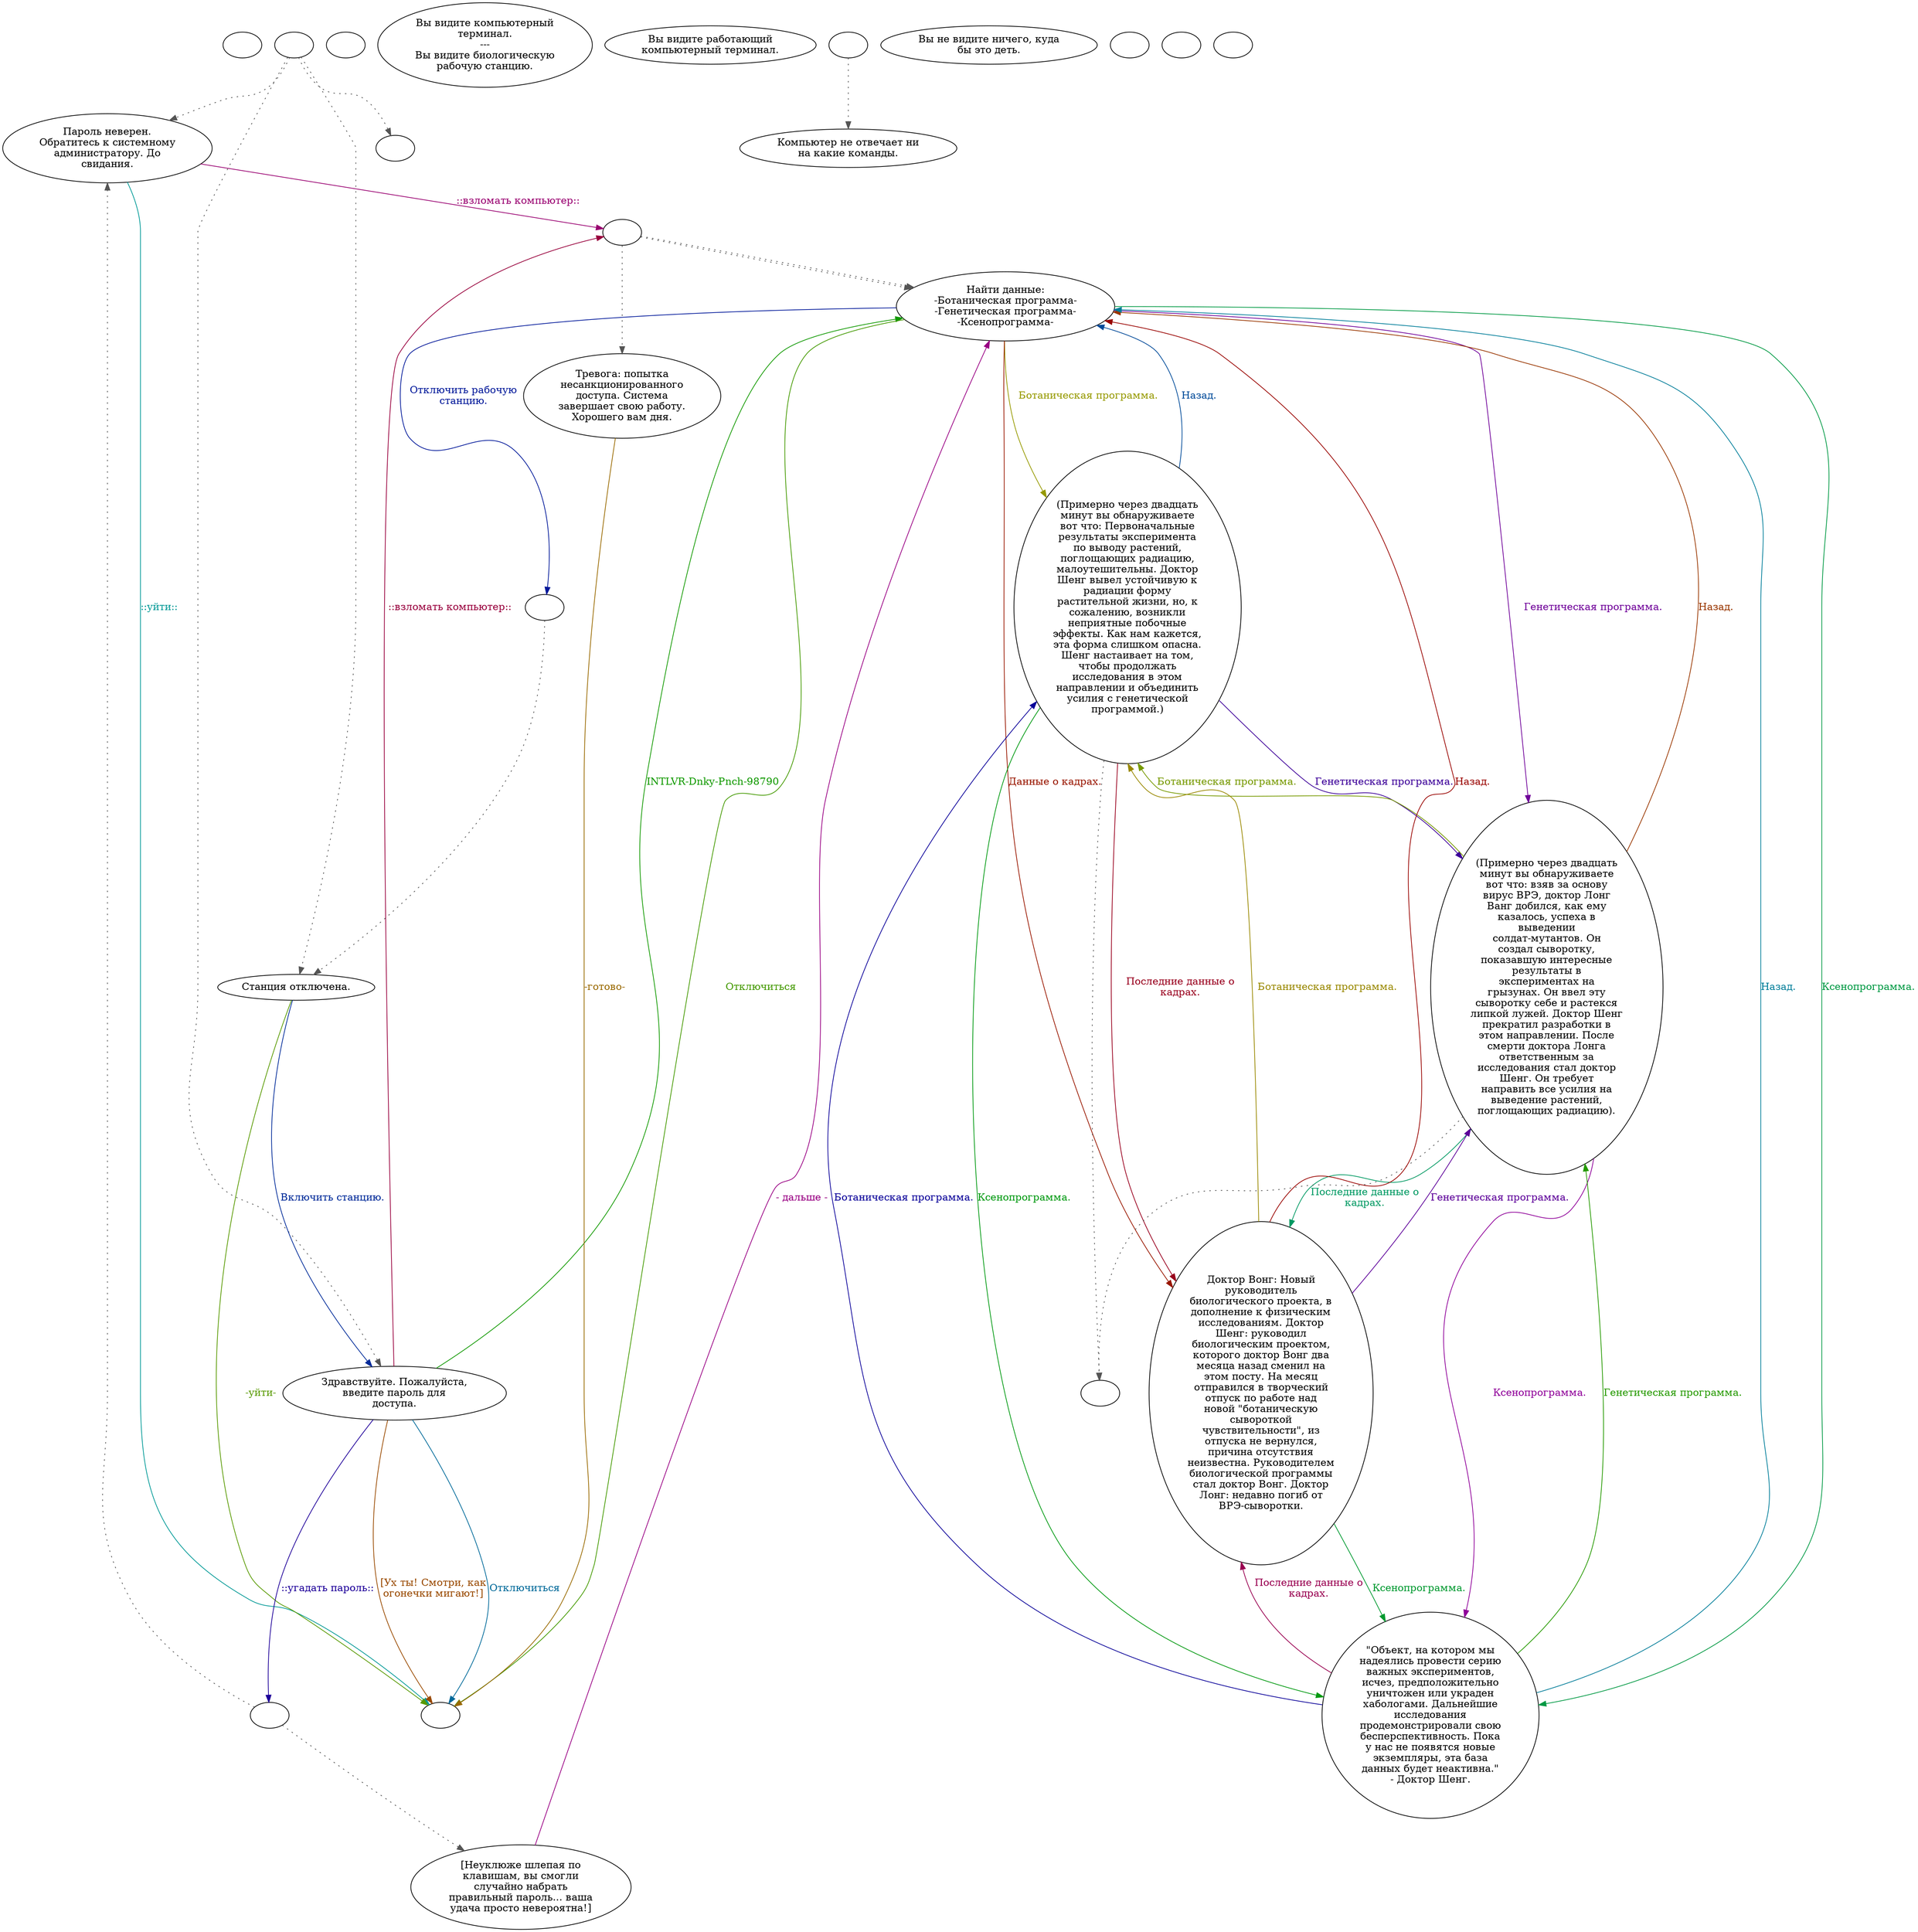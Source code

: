 digraph fsbiosta {
  "start" [style=filled       fillcolor="#FFFFFF"       color="#000000"]
  "start" [label=""]
  "talk_p_proc" [style=filled       fillcolor="#FFFFFF"       color="#000000"]
  "talk_p_proc" -> "Node003" [style=dotted color="#555555"]
  "talk_p_proc" -> "Node009" [style=dotted color="#555555"]
  "talk_p_proc" -> "Node001" [style=dotted color="#555555"]
  "talk_p_proc" -> "doCallGuards" [style=dotted color="#555555"]
  "talk_p_proc" [label=""]
  "destroy_p_proc" [style=filled       fillcolor="#FFFFFF"       color="#000000"]
  "destroy_p_proc" [label=""]
  "look_at_p_proc" [style=filled       fillcolor="#FFFFFF"       color="#000000"]
  "look_at_p_proc" [label="Вы видите компьютерный\nтерминал.\n---\nВы видите биологическую\nрабочую станцию."]
  "description_p_proc" [style=filled       fillcolor="#FFFFFF"       color="#000000"]
  "description_p_proc" [label="Вы видите работающий\nкомпьютерный терминал."]
  "use_skill_on_p_proc" [style=filled       fillcolor="#FFFFFF"       color="#000000"]
  "use_skill_on_p_proc" -> "use_p_proc" [style=dotted color="#555555"]
  "use_skill_on_p_proc" [label=""]
  "use_obj_on_p_proc" [style=filled       fillcolor="#FFFFFF"       color="#000000"]
  "use_obj_on_p_proc" [label="Вы не видите ничего, куда\nбы это деть."]
  "damage_p_proc" [style=filled       fillcolor="#FFFFFF"       color="#000000"]
  "damage_p_proc" [label=""]
  "map_enter_p_proc" [style=filled       fillcolor="#FFFFFF"       color="#000000"]
  "map_enter_p_proc" [label=""]
  "use_p_proc" [style=filled       fillcolor="#FFFFFF"       color="#000000"]
  "use_p_proc" [label="Компьютер не отвечает ни\nна какие команды."]
  "timed_event_p_proc" [style=filled       fillcolor="#FFFFFF"       color="#000000"]
  "timed_event_p_proc" [label=""]
  "Node999" [style=filled       fillcolor="#FFFFFF"       color="#000000"]
  "Node999" [label=""]
  "Node001" [style=filled       fillcolor="#FFFFFF"       color="#000000"]
  "Node001" [label="Здравствуйте. Пожалуйста,\nвведите пароль для\nдоступа."]
  "Node001" -> "Node999" [label="[Ух ты! Смотри, как\nогонечки мигают!]" color="#994900" fontcolor="#994900"]
  "Node001" -> "NodeGuess" [label="::угадать пароль::" color="#1D0099" fontcolor="#1D0099"]
  "Node001" -> "Node002" [label="INTLVR-Dnky-Pnch-98790" color="#109900" fontcolor="#109900"]
  "Node001" -> "NodeHack" [label="::взломать компьютер::" color="#99003D" fontcolor="#99003D"]
  "Node001" -> "Node999" [label="Отключиться" color="#006999" fontcolor="#006999"]
  "Node002" [style=filled       fillcolor="#FFFFFF"       color="#000000"]
  "Node002" [label="Найти данные:\n-Ботаническая программа-\n-Генетическая программа-\n-Ксенопрограмма-"]
  "Node002" -> "Node005" [label="Ботаническая программа." color="#969900" fontcolor="#969900"]
  "Node002" -> "Node006" [label="Генетическая программа." color="#6F0099" fontcolor="#6F0099"]
  "Node002" -> "Node007" [label="Ксенопрограмма." color="#009943" fontcolor="#009943"]
  "Node002" -> "Node008" [label="Данные о кадрах." color="#991600" fontcolor="#991600"]
  "Node002" -> "Node009a" [label="Отключить рабочую\nстанцию." color="#001799" fontcolor="#001799"]
  "Node002" -> "Node999" [label="Отключиться" color="#439900" fontcolor="#439900"]
  "Node003" [style=filled       fillcolor="#FFFFFF"       color="#000000"]
  "Node003" [label="Пароль неверен.\nОбратитесь к системному\nадминистратору. До\nсвидания."]
  "Node003" -> "NodeHack" [label="::взломать компьютер::" color="#990070" fontcolor="#990070"]
  "Node003" -> "Node999" [label="::уйти::" color="#009996" fontcolor="#009996"]
  "Node004" [style=filled       fillcolor="#FFFFFF"       color="#000000"]
  "Node004" [label="Тревога: попытка\nнесанкционированного\nдоступа. Система\nзавершает свою работу.\nХорошего вам дня."]
  "Node004" -> "Node999" [label="-готово-" color="#996900" fontcolor="#996900"]
  "Node005" [style=filled       fillcolor="#FFFFFF"       color="#000000"]
  "Node005" -> "doAdvance" [style=dotted color="#555555"]
  "Node005" [label="(Примерно через двадцать\nминут вы обнаруживаете\nвот что: Первоначальные\nрезультаты эксперимента\nпо выводу растений,\nпоглощающих радиацию,\nмалоутешительны. Доктор\nШенг вывел устойчивую к\nрадиации форму\nрастительной жизни, но, к\nсожалению, возникли\nнеприятные побочные\nэффекты. Как нам кажется,\nэта форма слишком опасна.\nШенг настаивает на том,\nчтобы продолжать\nисследования в этом\nнаправлении и объединить\nусилия с генетической\nпрограммой.)"]
  "Node005" -> "Node006" [label="Генетическая программа." color="#3C0099" fontcolor="#3C0099"]
  "Node005" -> "Node007" [label="Ксенопрограмма." color="#009910" fontcolor="#009910"]
  "Node005" -> "Node008" [label="Последние данные о\nкадрах." color="#99001D" fontcolor="#99001D"]
  "Node005" -> "Node002" [label="Назад." color="#004A99" fontcolor="#004A99"]
  "Node006" [style=filled       fillcolor="#FFFFFF"       color="#000000"]
  "Node006" -> "doAdvance" [style=dotted color="#555555"]
  "Node006" [label="(Примерно через двадцать\nминут вы обнаруживаете\nвот что: взяв за основу\nвирус ВРЭ, доктор Лонг\nВанг добился, как ему\nказалось, успеха в\nвыведении\nсолдат-мутантов. Он\nсоздал сыворотку,\nпоказавшую интересные\nрезультаты в\nэкспериментах на\nгрызунах. Он ввел эту\nсыворотку себе и растекся\nлипкой лужей. Доктор Шенг\nпрекратил разработки в\nэтом направлении. После\nсмерти доктора Лонга\nответственным за\nисследования стал доктор\nШенг. Он требует\nнаправить все усилия на\nвыведение растений,\nпоглощающих радиацию)."]
  "Node006" -> "Node005" [label="Ботаническая программа." color="#769900" fontcolor="#769900"]
  "Node006" -> "Node007" [label="Ксенопрограмма." color="#8F0099" fontcolor="#8F0099"]
  "Node006" -> "Node008" [label="Последние данные о\nкадрах." color="#009962" fontcolor="#009962"]
  "Node006" -> "Node002" [label="Назад." color="#993600" fontcolor="#993600"]
  "Node007" [style=filled       fillcolor="#FFFFFF"       color="#000000"]
  "Node007" [label="\"Объект, на котором мы\nнадеялись провести серию\nважных экспериментов,\nисчез, предположительно\nуничтожен или украден\nхабологами. Дальнейшие\nисследования\nпродемонстрировали свою\nбесперспективность. Пока\nу нас не появятся новые\nэкземпляры, эта база\nданных будет неактивна.\"\n- Доктор Шенг."]
  "Node007" -> "Node005" [label="Ботаническая программа." color="#090099" fontcolor="#090099"]
  "Node007" -> "Node006" [label="Генетическая программа." color="#249900" fontcolor="#249900"]
  "Node007" -> "Node008" [label="Последние данные о\nкадрах." color="#990050" fontcolor="#990050"]
  "Node007" -> "Node002" [label="Назад." color="#007D99" fontcolor="#007D99"]
  "Node008" [style=filled       fillcolor="#FFFFFF"       color="#000000"]
  "Node008" [label="Доктор Вонг: Новый\nруководитель\nбиологического проекта, в\nдополнение к физическим\nисследованиям. Доктор\nШенг: руководил\nбиологическим проектом,\nкоторого доктор Вонг два\nмесяца назад сменил на\nэтом посту. На месяц\nотправился в творческий\nотпуск по работе над\nновой \"ботаническую\nсывороткой\nчувствительности\", из\nотпуска не вернулся,\nпричина отсутствия\nнеизвестна. Руководителем\nбиологической программы\nстал доктор Вонг. Доктор\nЛонг: недавно погиб от\nВРЭ-сыворотки."]
  "Node008" -> "Node005" [label="Ботаническая программа." color="#998800" fontcolor="#998800"]
  "Node008" -> "Node006" [label="Генетическая программа." color="#5C0099" fontcolor="#5C0099"]
  "Node008" -> "Node007" [label="Ксенопрограмма." color="#00992F" fontcolor="#00992F"]
  "Node008" -> "Node002" [label="Назад." color="#990300" fontcolor="#990300"]
  "Node009" [style=filled       fillcolor="#FFFFFF"       color="#000000"]
  "Node009" [label="Станция отключена."]
  "Node009" -> "Node001" [label="Включить станцию." color="#002A99" fontcolor="#002A99"]
  "Node009" -> "Node999" [label="-уйти-" color="#579900" fontcolor="#579900"]
  "Node010" [style=filled       fillcolor="#FFFFFF"       color="#000000"]
  "Node010" [label="[Неуклюже шлепая по\nклавишам, вы смогли\nслучайно набрать\nправильный пароль... ваша\nудача просто невероятна!]"]
  "Node010" -> "Node002" [label="- дальше -" color="#990083" fontcolor="#990083"]
  "doCallGuards" [style=filled       fillcolor="#FFFFFF"       color="#000000"]
  "doCallGuards" [label=""]
  "NodeHack" [style=filled       fillcolor="#FFFFFF"       color="#000000"]
  "NodeHack" -> "Node002" [style=dotted color="#555555"]
  "NodeHack" -> "Node002" [style=dotted color="#555555"]
  "NodeHack" -> "Node004" [style=dotted color="#555555"]
  "NodeHack" [label=""]
  "NodeGuess" [style=filled       fillcolor="#FFFFFF"       color="#000000"]
  "NodeGuess" -> "Node010" [style=dotted color="#555555"]
  "NodeGuess" -> "Node003" [style=dotted color="#555555"]
  "NodeGuess" [label=""]
  "Node009a" [style=filled       fillcolor="#FFFFFF"       color="#000000"]
  "Node009a" -> "Node009" [style=dotted color="#555555"]
  "Node009a" [label=""]
  "doAdvance" [style=filled       fillcolor="#FFFFFF"       color="#000000"]
  "doAdvance" [label=""]
}